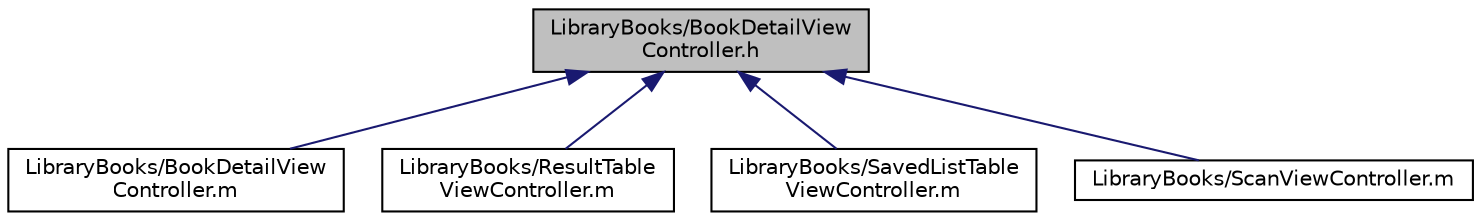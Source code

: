 digraph "LibraryBooks/BookDetailViewController.h"
{
  edge [fontname="Helvetica",fontsize="10",labelfontname="Helvetica",labelfontsize="10"];
  node [fontname="Helvetica",fontsize="10",shape=record];
  Node1 [label="LibraryBooks/BookDetailView\lController.h",height=0.2,width=0.4,color="black", fillcolor="grey75", style="filled", fontcolor="black"];
  Node1 -> Node2 [dir="back",color="midnightblue",fontsize="10",style="solid",fontname="Helvetica"];
  Node2 [label="LibraryBooks/BookDetailView\lController.m",height=0.2,width=0.4,color="black", fillcolor="white", style="filled",URL="$_book_detail_view_controller_8m.html"];
  Node1 -> Node3 [dir="back",color="midnightblue",fontsize="10",style="solid",fontname="Helvetica"];
  Node3 [label="LibraryBooks/ResultTable\lViewController.m",height=0.2,width=0.4,color="black", fillcolor="white", style="filled",URL="$_result_table_view_controller_8m.html"];
  Node1 -> Node4 [dir="back",color="midnightblue",fontsize="10",style="solid",fontname="Helvetica"];
  Node4 [label="LibraryBooks/SavedListTable\lViewController.m",height=0.2,width=0.4,color="black", fillcolor="white", style="filled",URL="$_saved_list_table_view_controller_8m.html"];
  Node1 -> Node5 [dir="back",color="midnightblue",fontsize="10",style="solid",fontname="Helvetica"];
  Node5 [label="LibraryBooks/ScanViewController.m",height=0.2,width=0.4,color="black", fillcolor="white", style="filled",URL="$_scan_view_controller_8m.html"];
}
